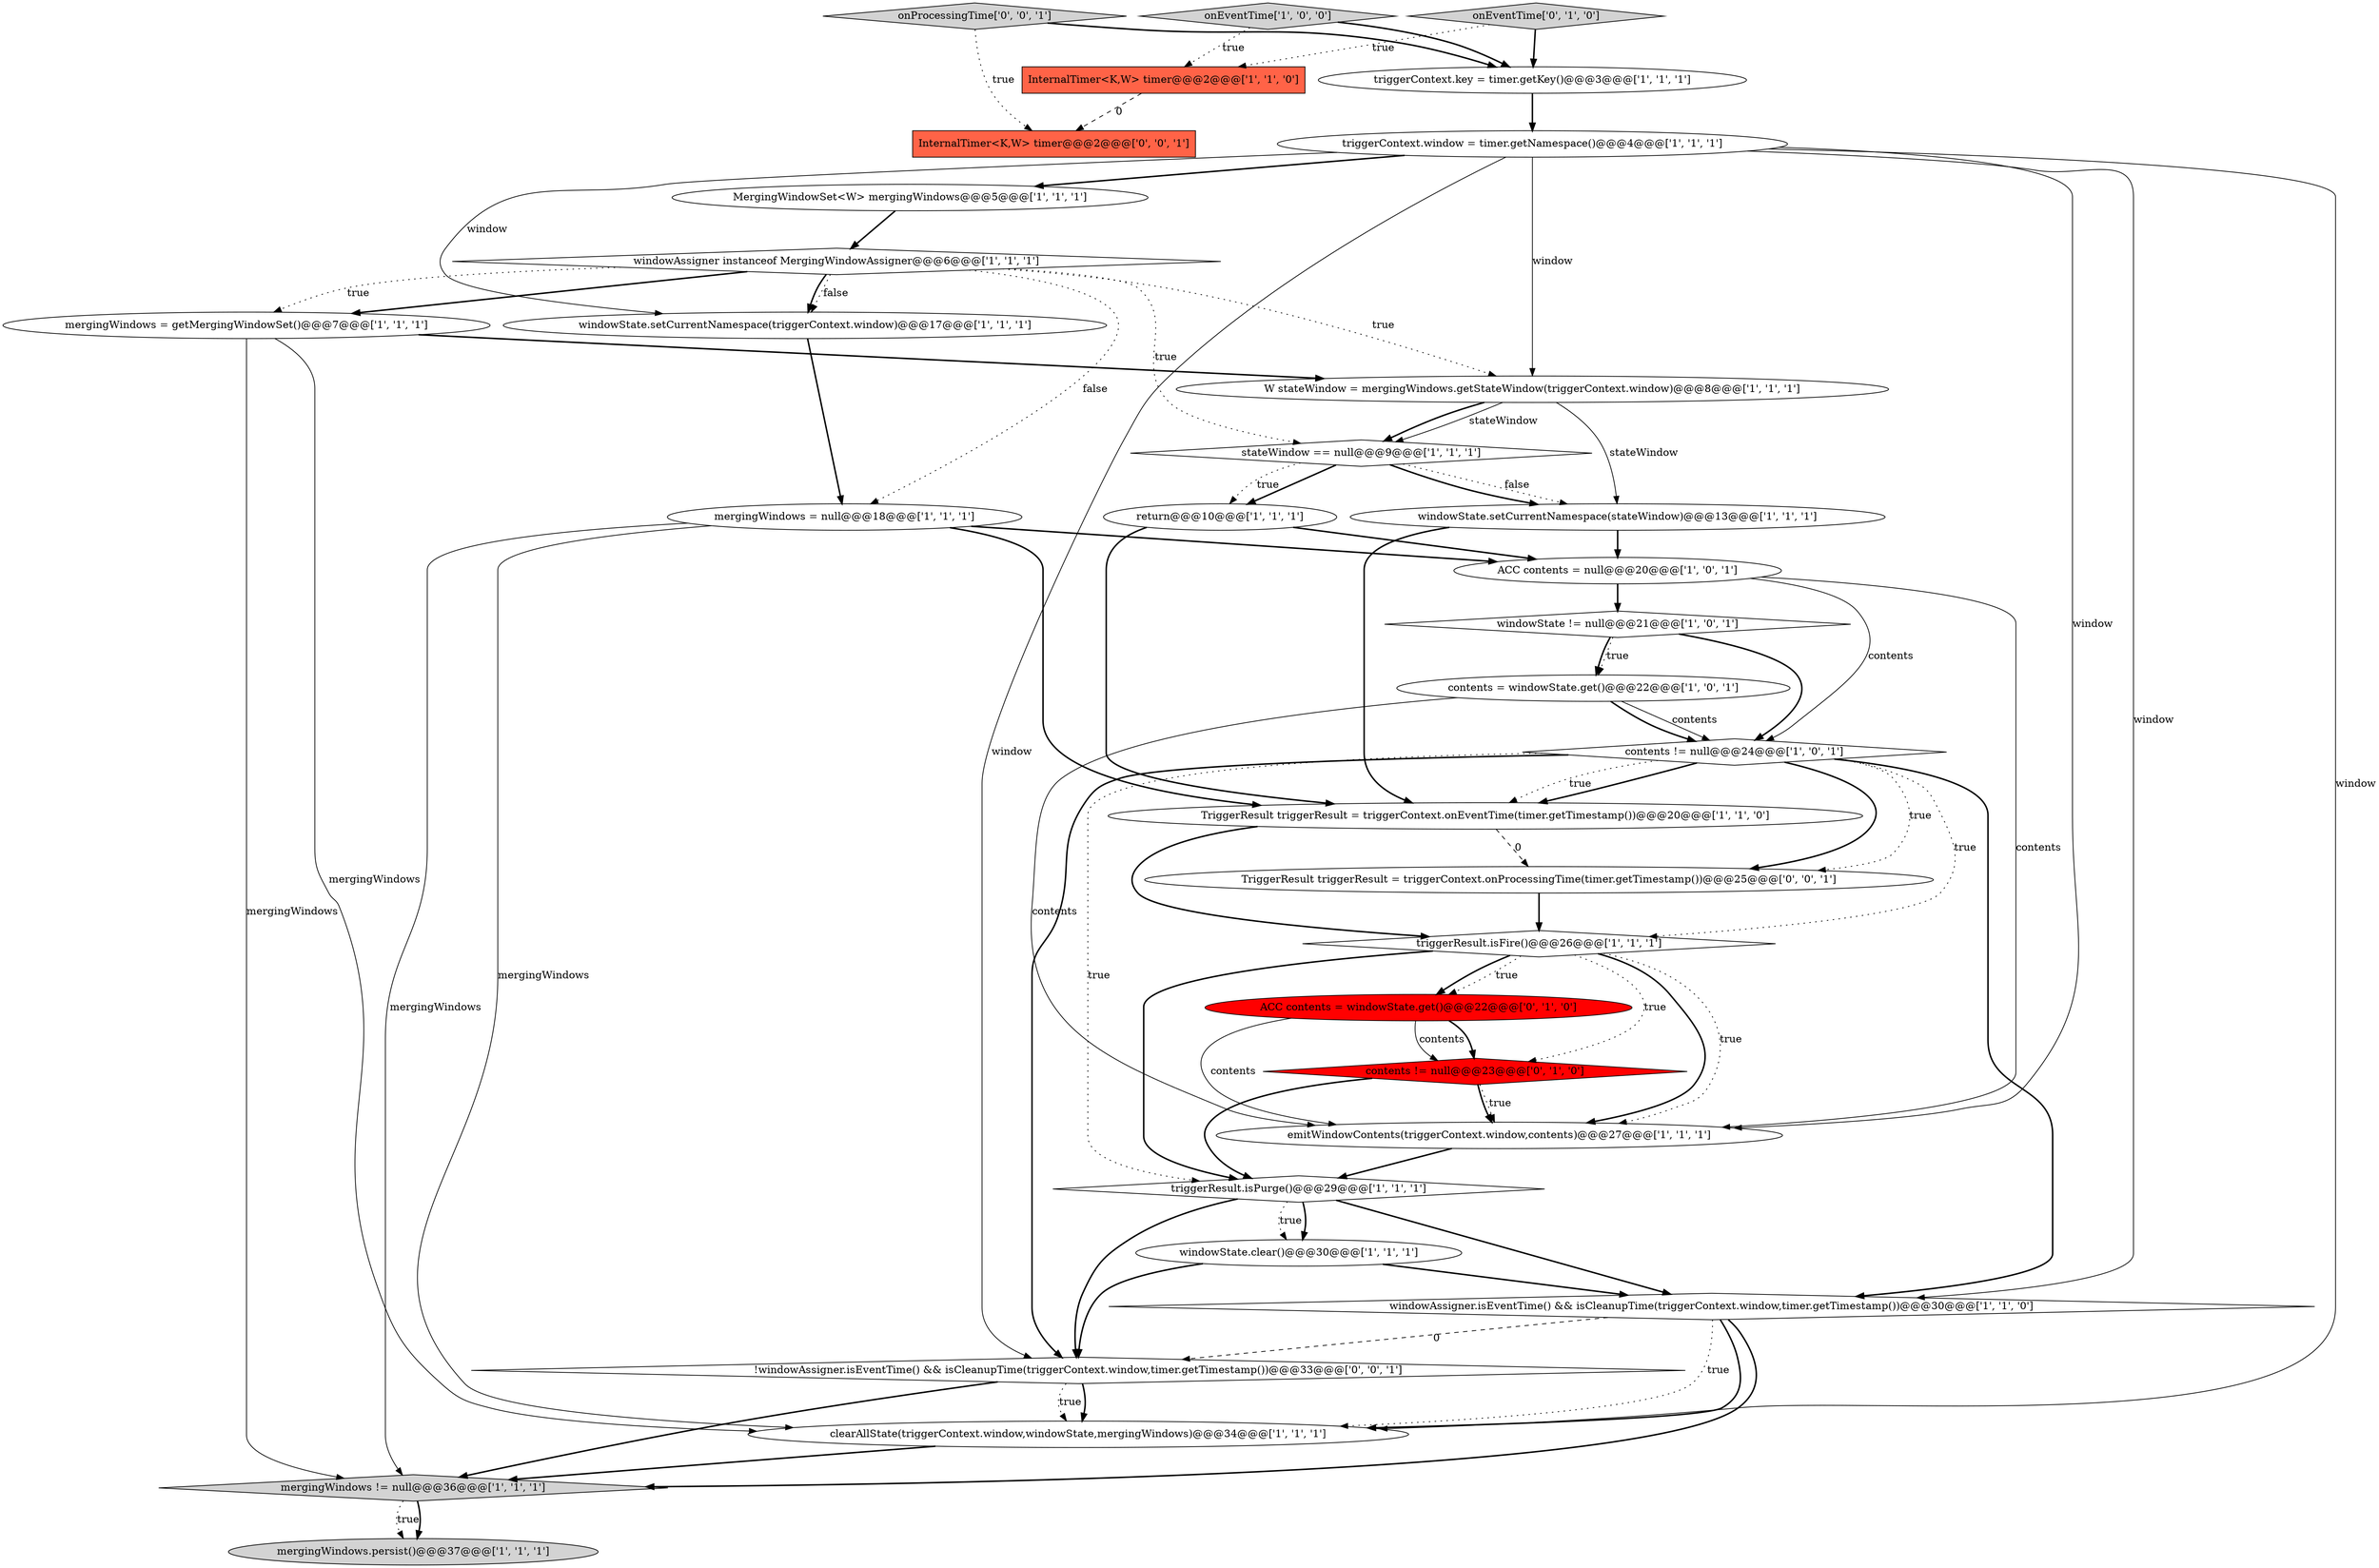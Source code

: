 digraph {
10 [style = filled, label = "emitWindowContents(triggerContext.window,contents)@@@27@@@['1', '1', '1']", fillcolor = white, shape = ellipse image = "AAA0AAABBB1BBB"];
28 [style = filled, label = "ACC contents = windowState.get()@@@22@@@['0', '1', '0']", fillcolor = red, shape = ellipse image = "AAA1AAABBB2BBB"];
3 [style = filled, label = "InternalTimer<K,W> timer@@@2@@@['1', '1', '0']", fillcolor = tomato, shape = box image = "AAA0AAABBB1BBB"];
14 [style = filled, label = "triggerResult.isFire()@@@26@@@['1', '1', '1']", fillcolor = white, shape = diamond image = "AAA0AAABBB1BBB"];
26 [style = filled, label = "contents != null@@@23@@@['0', '1', '0']", fillcolor = red, shape = diamond image = "AAA1AAABBB2BBB"];
27 [style = filled, label = "onEventTime['0', '1', '0']", fillcolor = lightgray, shape = diamond image = "AAA0AAABBB2BBB"];
17 [style = filled, label = "stateWindow == null@@@9@@@['1', '1', '1']", fillcolor = white, shape = diamond image = "AAA0AAABBB1BBB"];
25 [style = filled, label = "triggerResult.isPurge()@@@29@@@['1', '1', '1']", fillcolor = white, shape = diamond image = "AAA0AAABBB1BBB"];
20 [style = filled, label = "mergingWindows.persist()@@@37@@@['1', '1', '1']", fillcolor = lightgray, shape = ellipse image = "AAA0AAABBB1BBB"];
1 [style = filled, label = "onEventTime['1', '0', '0']", fillcolor = lightgray, shape = diamond image = "AAA0AAABBB1BBB"];
29 [style = filled, label = "!windowAssigner.isEventTime() && isCleanupTime(triggerContext.window,timer.getTimestamp())@@@33@@@['0', '0', '1']", fillcolor = white, shape = diamond image = "AAA0AAABBB3BBB"];
6 [style = filled, label = "windowState.setCurrentNamespace(triggerContext.window)@@@17@@@['1', '1', '1']", fillcolor = white, shape = ellipse image = "AAA0AAABBB1BBB"];
22 [style = filled, label = "mergingWindows != null@@@36@@@['1', '1', '1']", fillcolor = lightgray, shape = diamond image = "AAA0AAABBB1BBB"];
7 [style = filled, label = "mergingWindows = getMergingWindowSet()@@@7@@@['1', '1', '1']", fillcolor = white, shape = ellipse image = "AAA0AAABBB1BBB"];
13 [style = filled, label = "windowAssigner.isEventTime() && isCleanupTime(triggerContext.window,timer.getTimestamp())@@@30@@@['1', '1', '0']", fillcolor = white, shape = diamond image = "AAA0AAABBB1BBB"];
9 [style = filled, label = "MergingWindowSet<W> mergingWindows@@@5@@@['1', '1', '1']", fillcolor = white, shape = ellipse image = "AAA0AAABBB1BBB"];
4 [style = filled, label = "mergingWindows = null@@@18@@@['1', '1', '1']", fillcolor = white, shape = ellipse image = "AAA0AAABBB1BBB"];
32 [style = filled, label = "InternalTimer<K,W> timer@@@2@@@['0', '0', '1']", fillcolor = tomato, shape = box image = "AAA0AAABBB3BBB"];
15 [style = filled, label = "windowState.clear()@@@30@@@['1', '1', '1']", fillcolor = white, shape = ellipse image = "AAA0AAABBB1BBB"];
8 [style = filled, label = "contents = windowState.get()@@@22@@@['1', '0', '1']", fillcolor = white, shape = ellipse image = "AAA0AAABBB1BBB"];
0 [style = filled, label = "windowAssigner instanceof MergingWindowAssigner@@@6@@@['1', '1', '1']", fillcolor = white, shape = diamond image = "AAA0AAABBB1BBB"];
21 [style = filled, label = "windowState != null@@@21@@@['1', '0', '1']", fillcolor = white, shape = diamond image = "AAA0AAABBB1BBB"];
16 [style = filled, label = "triggerContext.window = timer.getNamespace()@@@4@@@['1', '1', '1']", fillcolor = white, shape = ellipse image = "AAA0AAABBB1BBB"];
5 [style = filled, label = "ACC contents = null@@@20@@@['1', '0', '1']", fillcolor = white, shape = ellipse image = "AAA0AAABBB1BBB"];
19 [style = filled, label = "contents != null@@@24@@@['1', '0', '1']", fillcolor = white, shape = diamond image = "AAA0AAABBB1BBB"];
2 [style = filled, label = "triggerContext.key = timer.getKey()@@@3@@@['1', '1', '1']", fillcolor = white, shape = ellipse image = "AAA0AAABBB1BBB"];
30 [style = filled, label = "TriggerResult triggerResult = triggerContext.onProcessingTime(timer.getTimestamp())@@@25@@@['0', '0', '1']", fillcolor = white, shape = ellipse image = "AAA0AAABBB3BBB"];
31 [style = filled, label = "onProcessingTime['0', '0', '1']", fillcolor = lightgray, shape = diamond image = "AAA0AAABBB3BBB"];
11 [style = filled, label = "TriggerResult triggerResult = triggerContext.onEventTime(timer.getTimestamp())@@@20@@@['1', '1', '0']", fillcolor = white, shape = ellipse image = "AAA0AAABBB1BBB"];
18 [style = filled, label = "clearAllState(triggerContext.window,windowState,mergingWindows)@@@34@@@['1', '1', '1']", fillcolor = white, shape = ellipse image = "AAA0AAABBB1BBB"];
23 [style = filled, label = "W stateWindow = mergingWindows.getStateWindow(triggerContext.window)@@@8@@@['1', '1', '1']", fillcolor = white, shape = ellipse image = "AAA0AAABBB1BBB"];
12 [style = filled, label = "return@@@10@@@['1', '1', '1']", fillcolor = white, shape = ellipse image = "AAA0AAABBB1BBB"];
24 [style = filled, label = "windowState.setCurrentNamespace(stateWindow)@@@13@@@['1', '1', '1']", fillcolor = white, shape = ellipse image = "AAA0AAABBB1BBB"];
14->25 [style = bold, label=""];
12->5 [style = bold, label=""];
11->14 [style = bold, label=""];
26->10 [style = bold, label=""];
14->26 [style = dotted, label="true"];
21->8 [style = dotted, label="true"];
21->8 [style = bold, label=""];
19->11 [style = bold, label=""];
14->28 [style = bold, label=""];
28->26 [style = solid, label="contents"];
25->29 [style = bold, label=""];
29->18 [style = bold, label=""];
1->3 [style = dotted, label="true"];
18->22 [style = bold, label=""];
24->11 [style = bold, label=""];
19->11 [style = dotted, label="true"];
5->19 [style = solid, label="contents"];
25->15 [style = bold, label=""];
30->14 [style = bold, label=""];
23->17 [style = bold, label=""];
13->22 [style = bold, label=""];
17->24 [style = dotted, label="false"];
27->2 [style = bold, label=""];
16->9 [style = bold, label=""];
16->23 [style = solid, label="window"];
0->7 [style = dotted, label="true"];
2->16 [style = bold, label=""];
29->18 [style = dotted, label="true"];
15->13 [style = bold, label=""];
16->10 [style = solid, label="window"];
21->19 [style = bold, label=""];
13->29 [style = dashed, label="0"];
16->18 [style = solid, label="window"];
12->11 [style = bold, label=""];
14->10 [style = bold, label=""];
31->2 [style = bold, label=""];
4->18 [style = solid, label="mergingWindows"];
24->5 [style = bold, label=""];
0->7 [style = bold, label=""];
5->21 [style = bold, label=""];
6->4 [style = bold, label=""];
16->13 [style = solid, label="window"];
23->17 [style = solid, label="stateWindow"];
25->15 [style = dotted, label="true"];
22->20 [style = dotted, label="true"];
19->13 [style = bold, label=""];
22->20 [style = bold, label=""];
10->25 [style = bold, label=""];
7->23 [style = bold, label=""];
5->10 [style = solid, label="contents"];
16->29 [style = solid, label="window"];
3->32 [style = dashed, label="0"];
15->29 [style = bold, label=""];
13->18 [style = bold, label=""];
13->18 [style = dotted, label="true"];
23->24 [style = solid, label="stateWindow"];
28->10 [style = solid, label="contents"];
0->6 [style = dotted, label="false"];
19->29 [style = bold, label=""];
0->4 [style = dotted, label="false"];
28->26 [style = bold, label=""];
8->19 [style = solid, label="contents"];
19->30 [style = dotted, label="true"];
17->12 [style = bold, label=""];
17->12 [style = dotted, label="true"];
14->28 [style = dotted, label="true"];
1->2 [style = bold, label=""];
0->23 [style = dotted, label="true"];
4->5 [style = bold, label=""];
19->14 [style = dotted, label="true"];
19->25 [style = dotted, label="true"];
7->18 [style = solid, label="mergingWindows"];
9->0 [style = bold, label=""];
0->6 [style = bold, label=""];
25->13 [style = bold, label=""];
8->19 [style = bold, label=""];
26->25 [style = bold, label=""];
4->22 [style = solid, label="mergingWindows"];
14->10 [style = dotted, label="true"];
27->3 [style = dotted, label="true"];
31->32 [style = dotted, label="true"];
8->10 [style = solid, label="contents"];
17->24 [style = bold, label=""];
7->22 [style = solid, label="mergingWindows"];
16->6 [style = solid, label="window"];
26->10 [style = dotted, label="true"];
0->17 [style = dotted, label="true"];
29->22 [style = bold, label=""];
11->30 [style = dashed, label="0"];
4->11 [style = bold, label=""];
19->30 [style = bold, label=""];
}
